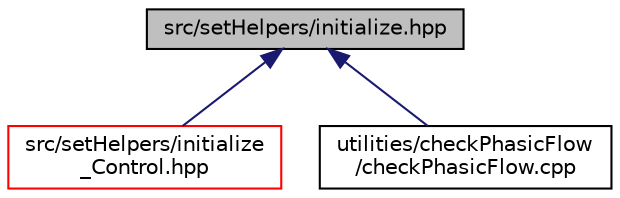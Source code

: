 digraph "src/setHelpers/initialize.hpp"
{
 // LATEX_PDF_SIZE
  edge [fontname="Helvetica",fontsize="10",labelfontname="Helvetica",labelfontsize="10"];
  node [fontname="Helvetica",fontsize="10",shape=record];
  Node1 [label="src/setHelpers/initialize.hpp",height=0.2,width=0.4,color="black", fillcolor="grey75", style="filled", fontcolor="black",tooltip=" "];
  Node1 -> Node2 [dir="back",color="midnightblue",fontsize="10",style="solid",fontname="Helvetica"];
  Node2 [label="src/setHelpers/initialize\l_Control.hpp",height=0.2,width=0.4,color="red", fillcolor="white", style="filled",URL="$initialize__Control_8hpp.html",tooltip=" "];
  Node1 -> Node11 [dir="back",color="midnightblue",fontsize="10",style="solid",fontname="Helvetica"];
  Node11 [label="utilities/checkPhasicFlow\l/checkPhasicFlow.cpp",height=0.2,width=0.4,color="black", fillcolor="white", style="filled",URL="$checkPhasicFlow_8cpp.html",tooltip=" "];
}
